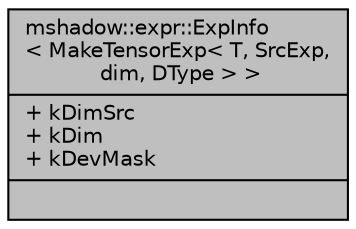 digraph "mshadow::expr::ExpInfo&lt; MakeTensorExp&lt; T, SrcExp, dim, DType &gt; &gt;"
{
 // LATEX_PDF_SIZE
  edge [fontname="Helvetica",fontsize="10",labelfontname="Helvetica",labelfontsize="10"];
  node [fontname="Helvetica",fontsize="10",shape=record];
  Node1 [label="{mshadow::expr::ExpInfo\l\< MakeTensorExp\< T, SrcExp,\l dim, DType \> \>\n|+ kDimSrc\l+ kDim\l+ kDevMask\l|}",height=0.2,width=0.4,color="black", fillcolor="grey75", style="filled", fontcolor="black",tooltip=" "];
}
